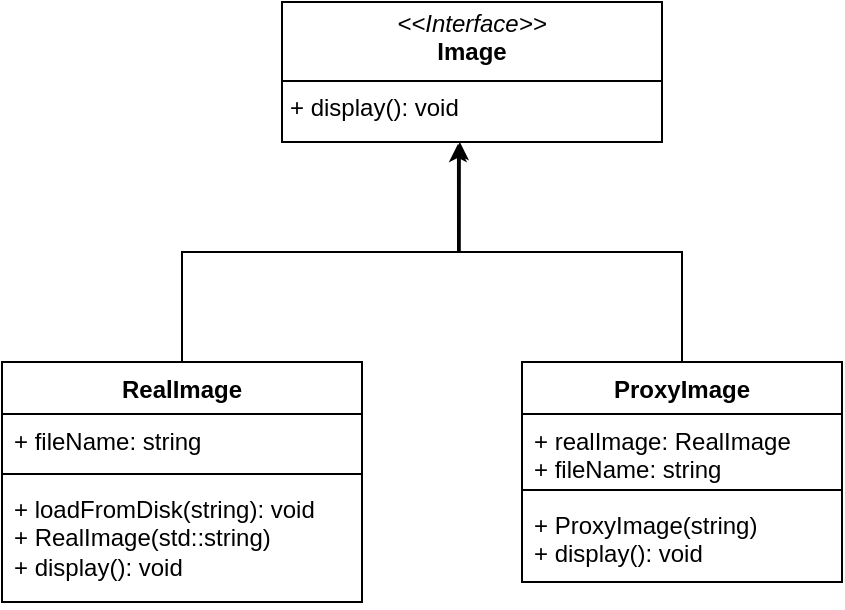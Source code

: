 <mxfile version="24.4.4" type="device">
  <diagram name="Página-1" id="lxAcZtrpMJtBtTX-9KH3">
    <mxGraphModel dx="312" dy="599" grid="1" gridSize="10" guides="1" tooltips="1" connect="1" arrows="1" fold="1" page="1" pageScale="1" pageWidth="827" pageHeight="1169" math="0" shadow="0">
      <root>
        <mxCell id="0" />
        <mxCell id="1" parent="0" />
        <mxCell id="yriGxjRcxz3hZnKXuzLj-1" value="&lt;p style=&quot;margin:0px;margin-top:4px;text-align:center;&quot;&gt;&lt;i&gt;&amp;lt;&amp;lt;Interface&amp;gt;&amp;gt;&lt;/i&gt;&lt;br&gt;&lt;b&gt;Image&lt;/b&gt;&lt;/p&gt;&lt;hr size=&quot;1&quot; style=&quot;border-style:solid;&quot;&gt;&lt;p style=&quot;margin:0px;margin-left:4px;&quot;&gt;&lt;/p&gt;&lt;p style=&quot;margin:0px;margin-left:4px;&quot;&gt;+ display(): void&lt;br&gt;&lt;/p&gt;" style="verticalAlign=top;align=left;overflow=fill;html=1;whiteSpace=wrap;" vertex="1" parent="1">
          <mxGeometry x="280" y="260" width="190" height="70" as="geometry" />
        </mxCell>
        <mxCell id="yriGxjRcxz3hZnKXuzLj-2" value="RealImage" style="swimlane;fontStyle=1;align=center;verticalAlign=top;childLayout=stackLayout;horizontal=1;startSize=26;horizontalStack=0;resizeParent=1;resizeParentMax=0;resizeLast=0;collapsible=1;marginBottom=0;whiteSpace=wrap;html=1;" vertex="1" parent="1">
          <mxGeometry x="140" y="440" width="180" height="120" as="geometry" />
        </mxCell>
        <mxCell id="yriGxjRcxz3hZnKXuzLj-3" value="+ fileName: string" style="text;strokeColor=none;fillColor=none;align=left;verticalAlign=top;spacingLeft=4;spacingRight=4;overflow=hidden;rotatable=0;points=[[0,0.5],[1,0.5]];portConstraint=eastwest;whiteSpace=wrap;html=1;" vertex="1" parent="yriGxjRcxz3hZnKXuzLj-2">
          <mxGeometry y="26" width="180" height="26" as="geometry" />
        </mxCell>
        <mxCell id="yriGxjRcxz3hZnKXuzLj-4" value="" style="line;strokeWidth=1;fillColor=none;align=left;verticalAlign=middle;spacingTop=-1;spacingLeft=3;spacingRight=3;rotatable=0;labelPosition=right;points=[];portConstraint=eastwest;strokeColor=inherit;" vertex="1" parent="yriGxjRcxz3hZnKXuzLj-2">
          <mxGeometry y="52" width="180" height="8" as="geometry" />
        </mxCell>
        <mxCell id="yriGxjRcxz3hZnKXuzLj-5" value="+ loadFromDisk(string): void&lt;div&gt;+ RealImage(std::string)&lt;/div&gt;&lt;div&gt;+ display(): void&lt;/div&gt;" style="text;strokeColor=none;fillColor=none;align=left;verticalAlign=top;spacingLeft=4;spacingRight=4;overflow=hidden;rotatable=0;points=[[0,0.5],[1,0.5]];portConstraint=eastwest;whiteSpace=wrap;html=1;" vertex="1" parent="yriGxjRcxz3hZnKXuzLj-2">
          <mxGeometry y="60" width="180" height="60" as="geometry" />
        </mxCell>
        <mxCell id="yriGxjRcxz3hZnKXuzLj-6" value="ProxyImage" style="swimlane;fontStyle=1;align=center;verticalAlign=top;childLayout=stackLayout;horizontal=1;startSize=26;horizontalStack=0;resizeParent=1;resizeParentMax=0;resizeLast=0;collapsible=1;marginBottom=0;whiteSpace=wrap;html=1;" vertex="1" parent="1">
          <mxGeometry x="400" y="440" width="160" height="110" as="geometry" />
        </mxCell>
        <mxCell id="yriGxjRcxz3hZnKXuzLj-7" value="+ realImage: RealImage&lt;div&gt;+ fileName: string&lt;/div&gt;" style="text;strokeColor=none;fillColor=none;align=left;verticalAlign=top;spacingLeft=4;spacingRight=4;overflow=hidden;rotatable=0;points=[[0,0.5],[1,0.5]];portConstraint=eastwest;whiteSpace=wrap;html=1;" vertex="1" parent="yriGxjRcxz3hZnKXuzLj-6">
          <mxGeometry y="26" width="160" height="34" as="geometry" />
        </mxCell>
        <mxCell id="yriGxjRcxz3hZnKXuzLj-8" value="" style="line;strokeWidth=1;fillColor=none;align=left;verticalAlign=middle;spacingTop=-1;spacingLeft=3;spacingRight=3;rotatable=0;labelPosition=right;points=[];portConstraint=eastwest;strokeColor=inherit;" vertex="1" parent="yriGxjRcxz3hZnKXuzLj-6">
          <mxGeometry y="60" width="160" height="8" as="geometry" />
        </mxCell>
        <mxCell id="yriGxjRcxz3hZnKXuzLj-9" value="+ ProxyImage(string)&lt;div&gt;+ display(): void&lt;/div&gt;" style="text;strokeColor=none;fillColor=none;align=left;verticalAlign=top;spacingLeft=4;spacingRight=4;overflow=hidden;rotatable=0;points=[[0,0.5],[1,0.5]];portConstraint=eastwest;whiteSpace=wrap;html=1;" vertex="1" parent="yriGxjRcxz3hZnKXuzLj-6">
          <mxGeometry y="68" width="160" height="42" as="geometry" />
        </mxCell>
        <mxCell id="yriGxjRcxz3hZnKXuzLj-11" style="edgeStyle=orthogonalEdgeStyle;rounded=0;orthogonalLoop=1;jettySize=auto;html=1;entryX=0.468;entryY=1;entryDx=0;entryDy=0;entryPerimeter=0;" edge="1" parent="1" source="yriGxjRcxz3hZnKXuzLj-2" target="yriGxjRcxz3hZnKXuzLj-1">
          <mxGeometry relative="1" as="geometry" />
        </mxCell>
        <mxCell id="yriGxjRcxz3hZnKXuzLj-12" style="edgeStyle=orthogonalEdgeStyle;rounded=0;orthogonalLoop=1;jettySize=auto;html=1;entryX=0.463;entryY=1.014;entryDx=0;entryDy=0;entryPerimeter=0;" edge="1" parent="1" source="yriGxjRcxz3hZnKXuzLj-6" target="yriGxjRcxz3hZnKXuzLj-1">
          <mxGeometry relative="1" as="geometry" />
        </mxCell>
      </root>
    </mxGraphModel>
  </diagram>
</mxfile>
